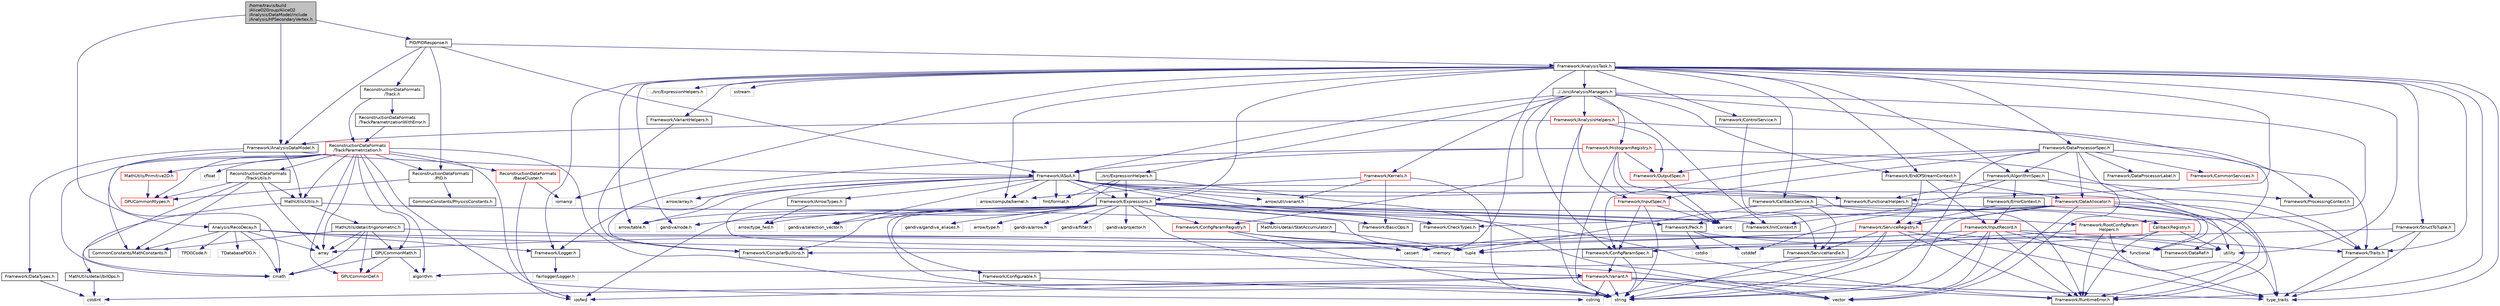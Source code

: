 digraph "/home/travis/build/AliceO2Group/AliceO2/Analysis/DataModel/include/Analysis/HFSecondaryVertex.h"
{
 // INTERACTIVE_SVG=YES
  bgcolor="transparent";
  edge [fontname="Helvetica",fontsize="10",labelfontname="Helvetica",labelfontsize="10"];
  node [fontname="Helvetica",fontsize="10",shape=record];
  Node0 [label="/home/travis/build\l/AliceO2Group/AliceO2\l/Analysis/DataModel/include\l/Analysis/HFSecondaryVertex.h",height=0.2,width=0.4,color="black", fillcolor="grey75", style="filled", fontcolor="black"];
  Node0 -> Node1 [color="midnightblue",fontsize="10",style="solid",fontname="Helvetica"];
  Node1 [label="Framework/AnalysisDataModel.h",height=0.2,width=0.4,color="black",URL="$d2/d8c/AnalysisDataModel_8h.html"];
  Node1 -> Node2 [color="midnightblue",fontsize="10",style="solid",fontname="Helvetica"];
  Node2 [label="Framework/ASoA.h",height=0.2,width=0.4,color="black",URL="$de/d33/ASoA_8h.html"];
  Node2 -> Node3 [color="midnightblue",fontsize="10",style="solid",fontname="Helvetica"];
  Node3 [label="Framework/Pack.h",height=0.2,width=0.4,color="black",URL="$dd/dce/Pack_8h.html"];
  Node3 -> Node4 [color="midnightblue",fontsize="10",style="solid",fontname="Helvetica"];
  Node4 [label="cstddef",height=0.2,width=0.4,color="grey75"];
  Node3 -> Node5 [color="midnightblue",fontsize="10",style="solid",fontname="Helvetica"];
  Node5 [label="utility",height=0.2,width=0.4,color="grey75"];
  Node3 -> Node6 [color="midnightblue",fontsize="10",style="solid",fontname="Helvetica"];
  Node6 [label="cstdio",height=0.2,width=0.4,color="grey75"];
  Node2 -> Node7 [color="midnightblue",fontsize="10",style="solid",fontname="Helvetica"];
  Node7 [label="Framework/CheckTypes.h",height=0.2,width=0.4,color="black",URL="$d1/d00/CheckTypes_8h.html"];
  Node2 -> Node8 [color="midnightblue",fontsize="10",style="solid",fontname="Helvetica"];
  Node8 [label="Framework/FunctionalHelpers.h",height=0.2,width=0.4,color="black",URL="$de/d9b/FunctionalHelpers_8h.html"];
  Node8 -> Node3 [color="midnightblue",fontsize="10",style="solid",fontname="Helvetica"];
  Node8 -> Node9 [color="midnightblue",fontsize="10",style="solid",fontname="Helvetica"];
  Node9 [label="functional",height=0.2,width=0.4,color="grey75"];
  Node2 -> Node10 [color="midnightblue",fontsize="10",style="solid",fontname="Helvetica"];
  Node10 [label="Framework/CompilerBuiltins.h",height=0.2,width=0.4,color="black",URL="$d9/de8/CompilerBuiltins_8h.html"];
  Node2 -> Node11 [color="midnightblue",fontsize="10",style="solid",fontname="Helvetica"];
  Node11 [label="Framework/Traits.h",height=0.2,width=0.4,color="black",URL="$db/d31/Traits_8h.html"];
  Node11 -> Node12 [color="midnightblue",fontsize="10",style="solid",fontname="Helvetica"];
  Node12 [label="type_traits",height=0.2,width=0.4,color="grey75"];
  Node2 -> Node13 [color="midnightblue",fontsize="10",style="solid",fontname="Helvetica"];
  Node13 [label="Framework/Expressions.h",height=0.2,width=0.4,color="black",URL="$d0/d91/Expressions_8h.html"];
  Node13 -> Node14 [color="midnightblue",fontsize="10",style="solid",fontname="Helvetica"];
  Node14 [label="Framework/BasicOps.h",height=0.2,width=0.4,color="black",URL="$dd/dc2/BasicOps_8h.html"];
  Node13 -> Node10 [color="midnightblue",fontsize="10",style="solid",fontname="Helvetica"];
  Node13 -> Node3 [color="midnightblue",fontsize="10",style="solid",fontname="Helvetica"];
  Node13 -> Node7 [color="midnightblue",fontsize="10",style="solid",fontname="Helvetica"];
  Node13 -> Node15 [color="midnightblue",fontsize="10",style="solid",fontname="Helvetica"];
  Node15 [label="Framework/Configurable.h",height=0.2,width=0.4,color="black",URL="$d9/dff/Configurable_8h.html"];
  Node15 -> Node16 [color="midnightblue",fontsize="10",style="solid",fontname="Helvetica"];
  Node16 [label="string",height=0.2,width=0.4,color="grey75"];
  Node13 -> Node17 [color="midnightblue",fontsize="10",style="solid",fontname="Helvetica"];
  Node17 [label="Framework/Variant.h",height=0.2,width=0.4,color="red",URL="$de/d56/Variant_8h.html"];
  Node17 -> Node18 [color="midnightblue",fontsize="10",style="solid",fontname="Helvetica"];
  Node18 [label="Framework/RuntimeError.h",height=0.2,width=0.4,color="black",URL="$d1/d76/RuntimeError_8h.html"];
  Node17 -> Node12 [color="midnightblue",fontsize="10",style="solid",fontname="Helvetica"];
  Node17 -> Node19 [color="midnightblue",fontsize="10",style="solid",fontname="Helvetica"];
  Node19 [label="cstring",height=0.2,width=0.4,color="grey75"];
  Node17 -> Node20 [color="midnightblue",fontsize="10",style="solid",fontname="Helvetica"];
  Node20 [label="cstdint",height=0.2,width=0.4,color="grey75"];
  Node17 -> Node22 [color="midnightblue",fontsize="10",style="solid",fontname="Helvetica"];
  Node22 [label="iosfwd",height=0.2,width=0.4,color="grey75"];
  Node17 -> Node25 [color="midnightblue",fontsize="10",style="solid",fontname="Helvetica"];
  Node25 [label="vector",height=0.2,width=0.4,color="grey75"];
  Node17 -> Node16 [color="midnightblue",fontsize="10",style="solid",fontname="Helvetica"];
  Node13 -> Node26 [color="midnightblue",fontsize="10",style="solid",fontname="Helvetica"];
  Node26 [label="Framework/InitContext.h",height=0.2,width=0.4,color="black",URL="$d4/d2b/InitContext_8h.html"];
  Node13 -> Node27 [color="midnightblue",fontsize="10",style="solid",fontname="Helvetica"];
  Node27 [label="Framework/ConfigParamRegistry.h",height=0.2,width=0.4,color="red",URL="$de/dc6/ConfigParamRegistry_8h.html"];
  Node27 -> Node33 [color="midnightblue",fontsize="10",style="solid",fontname="Helvetica"];
  Node33 [label="memory",height=0.2,width=0.4,color="grey75"];
  Node27 -> Node16 [color="midnightblue",fontsize="10",style="solid",fontname="Helvetica"];
  Node27 -> Node34 [color="midnightblue",fontsize="10",style="solid",fontname="Helvetica"];
  Node34 [label="cassert",height=0.2,width=0.4,color="grey75"];
  Node13 -> Node35 [color="midnightblue",fontsize="10",style="solid",fontname="Helvetica"];
  Node35 [label="Framework/RootConfigParam\lHelpers.h",height=0.2,width=0.4,color="red",URL="$da/d88/RootConfigParamHelpers_8h.html"];
  Node35 -> Node29 [color="midnightblue",fontsize="10",style="solid",fontname="Helvetica"];
  Node29 [label="Framework/ConfigParamSpec.h",height=0.2,width=0.4,color="black",URL="$d0/d1c/ConfigParamSpec_8h.html"];
  Node29 -> Node17 [color="midnightblue",fontsize="10",style="solid",fontname="Helvetica"];
  Node29 -> Node16 [color="midnightblue",fontsize="10",style="solid",fontname="Helvetica"];
  Node35 -> Node18 [color="midnightblue",fontsize="10",style="solid",fontname="Helvetica"];
  Node35 -> Node12 [color="midnightblue",fontsize="10",style="solid",fontname="Helvetica"];
  Node13 -> Node18 [color="midnightblue",fontsize="10",style="solid",fontname="Helvetica"];
  Node13 -> Node38 [color="midnightblue",fontsize="10",style="solid",fontname="Helvetica"];
  Node38 [label="arrow/type_fwd.h",height=0.2,width=0.4,color="grey75"];
  Node13 -> Node39 [color="midnightblue",fontsize="10",style="solid",fontname="Helvetica"];
  Node39 [label="gandiva/gandiva_aliases.h",height=0.2,width=0.4,color="grey75"];
  Node13 -> Node40 [color="midnightblue",fontsize="10",style="solid",fontname="Helvetica"];
  Node40 [label="arrow/type.h",height=0.2,width=0.4,color="grey75"];
  Node13 -> Node41 [color="midnightblue",fontsize="10",style="solid",fontname="Helvetica"];
  Node41 [label="gandiva/arrow.h",height=0.2,width=0.4,color="grey75"];
  Node13 -> Node42 [color="midnightblue",fontsize="10",style="solid",fontname="Helvetica"];
  Node42 [label="arrow/table.h",height=0.2,width=0.4,color="grey75"];
  Node13 -> Node43 [color="midnightblue",fontsize="10",style="solid",fontname="Helvetica"];
  Node43 [label="gandiva/selection_vector.h",height=0.2,width=0.4,color="grey75"];
  Node13 -> Node44 [color="midnightblue",fontsize="10",style="solid",fontname="Helvetica"];
  Node44 [label="gandiva/node.h",height=0.2,width=0.4,color="grey75"];
  Node13 -> Node45 [color="midnightblue",fontsize="10",style="solid",fontname="Helvetica"];
  Node45 [label="gandiva/filter.h",height=0.2,width=0.4,color="grey75"];
  Node13 -> Node46 [color="midnightblue",fontsize="10",style="solid",fontname="Helvetica"];
  Node46 [label="gandiva/projector.h",height=0.2,width=0.4,color="grey75"];
  Node13 -> Node47 [color="midnightblue",fontsize="10",style="solid",fontname="Helvetica"];
  Node47 [label="variant",height=0.2,width=0.4,color="grey75"];
  Node13 -> Node16 [color="midnightblue",fontsize="10",style="solid",fontname="Helvetica"];
  Node13 -> Node33 [color="midnightblue",fontsize="10",style="solid",fontname="Helvetica"];
  Node2 -> Node48 [color="midnightblue",fontsize="10",style="solid",fontname="Helvetica"];
  Node48 [label="Framework/ArrowTypes.h",height=0.2,width=0.4,color="black",URL="$d4/de7/ArrowTypes_8h.html"];
  Node48 -> Node38 [color="midnightblue",fontsize="10",style="solid",fontname="Helvetica"];
  Node2 -> Node18 [color="midnightblue",fontsize="10",style="solid",fontname="Helvetica"];
  Node2 -> Node42 [color="midnightblue",fontsize="10",style="solid",fontname="Helvetica"];
  Node2 -> Node49 [color="midnightblue",fontsize="10",style="solid",fontname="Helvetica"];
  Node49 [label="arrow/array.h",height=0.2,width=0.4,color="grey75"];
  Node2 -> Node50 [color="midnightblue",fontsize="10",style="solid",fontname="Helvetica"];
  Node50 [label="arrow/util/variant.h",height=0.2,width=0.4,color="grey75"];
  Node2 -> Node51 [color="midnightblue",fontsize="10",style="solid",fontname="Helvetica"];
  Node51 [label="arrow/compute/kernel.h",height=0.2,width=0.4,color="grey75"];
  Node2 -> Node43 [color="midnightblue",fontsize="10",style="solid",fontname="Helvetica"];
  Node2 -> Node34 [color="midnightblue",fontsize="10",style="solid",fontname="Helvetica"];
  Node2 -> Node52 [color="midnightblue",fontsize="10",style="solid",fontname="Helvetica"];
  Node52 [label="fmt/format.h",height=0.2,width=0.4,color="grey75"];
  Node1 -> Node53 [color="midnightblue",fontsize="10",style="solid",fontname="Helvetica"];
  Node53 [label="MathUtils/Utils.h",height=0.2,width=0.4,color="black",URL="$d9/d52/Common_2MathUtils_2include_2MathUtils_2Utils_8h.html"];
  Node53 -> Node54 [color="midnightblue",fontsize="10",style="solid",fontname="Helvetica"];
  Node54 [label="MathUtils/detail/bitOps.h",height=0.2,width=0.4,color="black",URL="$de/def/bitOps_8h.html"];
  Node54 -> Node20 [color="midnightblue",fontsize="10",style="solid",fontname="Helvetica"];
  Node53 -> Node55 [color="midnightblue",fontsize="10",style="solid",fontname="Helvetica"];
  Node55 [label="MathUtils/detail/StatAccumulator.h",height=0.2,width=0.4,color="black",URL="$d3/dfc/StatAccumulator_8h.html"];
  Node55 -> Node56 [color="midnightblue",fontsize="10",style="solid",fontname="Helvetica"];
  Node56 [label="tuple",height=0.2,width=0.4,color="grey75"];
  Node53 -> Node57 [color="midnightblue",fontsize="10",style="solid",fontname="Helvetica"];
  Node57 [label="MathUtils/detail/trigonometric.h",height=0.2,width=0.4,color="black",URL="$dd/d7d/trigonometric_8h.html"];
  Node57 -> Node58 [color="midnightblue",fontsize="10",style="solid",fontname="Helvetica"];
  Node58 [label="array",height=0.2,width=0.4,color="grey75"];
  Node57 -> Node59 [color="midnightblue",fontsize="10",style="solid",fontname="Helvetica"];
  Node59 [label="cmath",height=0.2,width=0.4,color="grey75"];
  Node57 -> Node56 [color="midnightblue",fontsize="10",style="solid",fontname="Helvetica"];
  Node57 -> Node60 [color="midnightblue",fontsize="10",style="solid",fontname="Helvetica"];
  Node60 [label="GPUCommonDef.h",height=0.2,width=0.4,color="red",URL="$df/d21/GPUCommonDef_8h.html"];
  Node57 -> Node63 [color="midnightblue",fontsize="10",style="solid",fontname="Helvetica"];
  Node63 [label="GPUCommonMath.h",height=0.2,width=0.4,color="black",URL="$d6/da2/GPUCommonMath_8h.html"];
  Node63 -> Node60 [color="midnightblue",fontsize="10",style="solid",fontname="Helvetica"];
  Node63 -> Node59 [color="midnightblue",fontsize="10",style="solid",fontname="Helvetica"];
  Node63 -> Node64 [color="midnightblue",fontsize="10",style="solid",fontname="Helvetica"];
  Node64 [label="algorithm",height=0.2,width=0.4,color="grey75"];
  Node57 -> Node65 [color="midnightblue",fontsize="10",style="solid",fontname="Helvetica"];
  Node65 [label="CommonConstants/MathConstants.h",height=0.2,width=0.4,color="black",URL="$d6/d84/MathConstants_8h.html",tooltip="useful math constants "];
  Node1 -> Node59 [color="midnightblue",fontsize="10",style="solid",fontname="Helvetica"];
  Node1 -> Node66 [color="midnightblue",fontsize="10",style="solid",fontname="Helvetica"];
  Node66 [label="Framework/DataTypes.h",height=0.2,width=0.4,color="black",URL="$d2/d12/DataTypes_8h.html"];
  Node66 -> Node20 [color="midnightblue",fontsize="10",style="solid",fontname="Helvetica"];
  Node0 -> Node67 [color="midnightblue",fontsize="10",style="solid",fontname="Helvetica"];
  Node67 [label="Analysis/RecoDecay.h",height=0.2,width=0.4,color="black",URL="$dc/dca/RecoDecay_8h.html",tooltip="Implementation of the RecoDecay class. "];
  Node67 -> Node56 [color="midnightblue",fontsize="10",style="solid",fontname="Helvetica"];
  Node67 -> Node25 [color="midnightblue",fontsize="10",style="solid",fontname="Helvetica"];
  Node67 -> Node58 [color="midnightblue",fontsize="10",style="solid",fontname="Helvetica"];
  Node67 -> Node59 [color="midnightblue",fontsize="10",style="solid",fontname="Helvetica"];
  Node67 -> Node68 [color="midnightblue",fontsize="10",style="solid",fontname="Helvetica"];
  Node68 [label="TDatabasePDG.h",height=0.2,width=0.4,color="grey75"];
  Node67 -> Node69 [color="midnightblue",fontsize="10",style="solid",fontname="Helvetica"];
  Node69 [label="TPDGCode.h",height=0.2,width=0.4,color="grey75"];
  Node67 -> Node65 [color="midnightblue",fontsize="10",style="solid",fontname="Helvetica"];
  Node67 -> Node70 [color="midnightblue",fontsize="10",style="solid",fontname="Helvetica"];
  Node70 [label="Framework/Logger.h",height=0.2,width=0.4,color="black",URL="$dd/da4/Logger_8h.html"];
  Node70 -> Node71 [color="midnightblue",fontsize="10",style="solid",fontname="Helvetica"];
  Node71 [label="fairlogger/Logger.h",height=0.2,width=0.4,color="grey75"];
  Node0 -> Node72 [color="midnightblue",fontsize="10",style="solid",fontname="Helvetica"];
  Node72 [label="PID/PIDResponse.h",height=0.2,width=0.4,color="black",URL="$d1/d98/PIDResponse_8h.html",tooltip="Set of tables, tasks and utilities to provide the interface between the analysis data model and the P..."];
  Node72 -> Node2 [color="midnightblue",fontsize="10",style="solid",fontname="Helvetica"];
  Node72 -> Node73 [color="midnightblue",fontsize="10",style="solid",fontname="Helvetica"];
  Node73 [label="Framework/AnalysisTask.h",height=0.2,width=0.4,color="black",URL="$d6/d57/AnalysisTask_8h.html"];
  Node73 -> Node74 [color="midnightblue",fontsize="10",style="solid",fontname="Helvetica"];
  Node74 [label="../../src/AnalysisManagers.h",height=0.2,width=0.4,color="black",URL="$df/db8/AnalysisManagers_8h.html"];
  Node74 -> Node75 [color="midnightblue",fontsize="10",style="solid",fontname="Helvetica"];
  Node75 [label="Framework/AnalysisHelpers.h",height=0.2,width=0.4,color="red",URL="$db/d34/AnalysisHelpers_8h.html"];
  Node75 -> Node11 [color="midnightblue",fontsize="10",style="solid",fontname="Helvetica"];
  Node75 -> Node1 [color="midnightblue",fontsize="10",style="solid",fontname="Helvetica"];
  Node75 -> Node85 [color="midnightblue",fontsize="10",style="solid",fontname="Helvetica"];
  Node85 [label="Framework/OutputSpec.h",height=0.2,width=0.4,color="red",URL="$db/d2d/OutputSpec_8h.html"];
  Node85 -> Node47 [color="midnightblue",fontsize="10",style="solid",fontname="Helvetica"];
  Node75 -> Node105 [color="midnightblue",fontsize="10",style="solid",fontname="Helvetica"];
  Node105 [label="Framework/InputSpec.h",height=0.2,width=0.4,color="red",URL="$d5/d3f/InputSpec_8h.html"];
  Node105 -> Node29 [color="midnightblue",fontsize="10",style="solid",fontname="Helvetica"];
  Node105 -> Node16 [color="midnightblue",fontsize="10",style="solid",fontname="Helvetica"];
  Node105 -> Node47 [color="midnightblue",fontsize="10",style="solid",fontname="Helvetica"];
  Node75 -> Node16 [color="midnightblue",fontsize="10",style="solid",fontname="Helvetica"];
  Node74 -> Node115 [color="midnightblue",fontsize="10",style="solid",fontname="Helvetica"];
  Node115 [label="Framework/Kernels.h",height=0.2,width=0.4,color="red",URL="$d0/d92/Kernels_8h.html"];
  Node115 -> Node14 [color="midnightblue",fontsize="10",style="solid",fontname="Helvetica"];
  Node115 -> Node51 [color="midnightblue",fontsize="10",style="solid",fontname="Helvetica"];
  Node115 -> Node50 [color="midnightblue",fontsize="10",style="solid",fontname="Helvetica"];
  Node115 -> Node16 [color="midnightblue",fontsize="10",style="solid",fontname="Helvetica"];
  Node74 -> Node2 [color="midnightblue",fontsize="10",style="solid",fontname="Helvetica"];
  Node74 -> Node117 [color="midnightblue",fontsize="10",style="solid",fontname="Helvetica"];
  Node117 [label="Framework/ProcessingContext.h",height=0.2,width=0.4,color="black",URL="$de/d6a/ProcessingContext_8h.html"];
  Node74 -> Node118 [color="midnightblue",fontsize="10",style="solid",fontname="Helvetica"];
  Node118 [label="Framework/EndOfStreamContext.h",height=0.2,width=0.4,color="black",URL="$d0/d77/EndOfStreamContext_8h.html"];
  Node118 -> Node119 [color="midnightblue",fontsize="10",style="solid",fontname="Helvetica"];
  Node119 [label="Framework/InputRecord.h",height=0.2,width=0.4,color="red",URL="$d6/d5c/InputRecord_8h.html"];
  Node119 -> Node120 [color="midnightblue",fontsize="10",style="solid",fontname="Helvetica"];
  Node120 [label="Framework/DataRef.h",height=0.2,width=0.4,color="black",URL="$d5/dfb/DataRef_8h.html"];
  Node119 -> Node11 [color="midnightblue",fontsize="10",style="solid",fontname="Helvetica"];
  Node119 -> Node18 [color="midnightblue",fontsize="10",style="solid",fontname="Helvetica"];
  Node119 -> Node16 [color="midnightblue",fontsize="10",style="solid",fontname="Helvetica"];
  Node119 -> Node25 [color="midnightblue",fontsize="10",style="solid",fontname="Helvetica"];
  Node119 -> Node19 [color="midnightblue",fontsize="10",style="solid",fontname="Helvetica"];
  Node119 -> Node34 [color="midnightblue",fontsize="10",style="solid",fontname="Helvetica"];
  Node119 -> Node33 [color="midnightblue",fontsize="10",style="solid",fontname="Helvetica"];
  Node119 -> Node12 [color="midnightblue",fontsize="10",style="solid",fontname="Helvetica"];
  Node118 -> Node157 [color="midnightblue",fontsize="10",style="solid",fontname="Helvetica"];
  Node157 [label="Framework/ServiceRegistry.h",height=0.2,width=0.4,color="red",URL="$d8/d17/ServiceRegistry_8h.html"];
  Node157 -> Node158 [color="midnightblue",fontsize="10",style="solid",fontname="Helvetica"];
  Node158 [label="Framework/ServiceHandle.h",height=0.2,width=0.4,color="black",URL="$d3/d28/ServiceHandle_8h.html"];
  Node158 -> Node16 [color="midnightblue",fontsize="10",style="solid",fontname="Helvetica"];
  Node157 -> Node10 [color="midnightblue",fontsize="10",style="solid",fontname="Helvetica"];
  Node157 -> Node18 [color="midnightblue",fontsize="10",style="solid",fontname="Helvetica"];
  Node157 -> Node64 [color="midnightblue",fontsize="10",style="solid",fontname="Helvetica"];
  Node157 -> Node58 [color="midnightblue",fontsize="10",style="solid",fontname="Helvetica"];
  Node157 -> Node9 [color="midnightblue",fontsize="10",style="solid",fontname="Helvetica"];
  Node157 -> Node16 [color="midnightblue",fontsize="10",style="solid",fontname="Helvetica"];
  Node157 -> Node12 [color="midnightblue",fontsize="10",style="solid",fontname="Helvetica"];
  Node118 -> Node172 [color="midnightblue",fontsize="10",style="solid",fontname="Helvetica"];
  Node172 [label="Framework/DataAllocator.h",height=0.2,width=0.4,color="red",URL="$d1/d28/DataAllocator_8h.html"];
  Node172 -> Node11 [color="midnightblue",fontsize="10",style="solid",fontname="Helvetica"];
  Node172 -> Node7 [color="midnightblue",fontsize="10",style="solid",fontname="Helvetica"];
  Node172 -> Node157 [color="midnightblue",fontsize="10",style="solid",fontname="Helvetica"];
  Node172 -> Node18 [color="midnightblue",fontsize="10",style="solid",fontname="Helvetica"];
  Node172 -> Node25 [color="midnightblue",fontsize="10",style="solid",fontname="Helvetica"];
  Node172 -> Node16 [color="midnightblue",fontsize="10",style="solid",fontname="Helvetica"];
  Node172 -> Node5 [color="midnightblue",fontsize="10",style="solid",fontname="Helvetica"];
  Node172 -> Node12 [color="midnightblue",fontsize="10",style="solid",fontname="Helvetica"];
  Node172 -> Node4 [color="midnightblue",fontsize="10",style="solid",fontname="Helvetica"];
  Node74 -> Node184 [color="midnightblue",fontsize="10",style="solid",fontname="Helvetica"];
  Node184 [label="Framework/HistogramRegistry.h",height=0.2,width=0.4,color="red",URL="$da/dd6/HistogramRegistry_8h.html"];
  Node184 -> Node2 [color="midnightblue",fontsize="10",style="solid",fontname="Helvetica"];
  Node184 -> Node8 [color="midnightblue",fontsize="10",style="solid",fontname="Helvetica"];
  Node184 -> Node70 [color="midnightblue",fontsize="10",style="solid",fontname="Helvetica"];
  Node184 -> Node85 [color="midnightblue",fontsize="10",style="solid",fontname="Helvetica"];
  Node184 -> Node18 [color="midnightblue",fontsize="10",style="solid",fontname="Helvetica"];
  Node184 -> Node16 [color="midnightblue",fontsize="10",style="solid",fontname="Helvetica"];
  Node184 -> Node47 [color="midnightblue",fontsize="10",style="solid",fontname="Helvetica"];
  Node74 -> Node29 [color="midnightblue",fontsize="10",style="solid",fontname="Helvetica"];
  Node74 -> Node27 [color="midnightblue",fontsize="10",style="solid",fontname="Helvetica"];
  Node74 -> Node26 [color="midnightblue",fontsize="10",style="solid",fontname="Helvetica"];
  Node74 -> Node35 [color="midnightblue",fontsize="10",style="solid",fontname="Helvetica"];
  Node74 -> Node196 [color="midnightblue",fontsize="10",style="solid",fontname="Helvetica"];
  Node196 [label="../src/ExpressionHelpers.h",height=0.2,width=0.4,color="black",URL="$d1/d83/ExpressionHelpers_8h.html"];
  Node196 -> Node13 [color="midnightblue",fontsize="10",style="solid",fontname="Helvetica"];
  Node196 -> Node25 [color="midnightblue",fontsize="10",style="solid",fontname="Helvetica"];
  Node196 -> Node22 [color="midnightblue",fontsize="10",style="solid",fontname="Helvetica"];
  Node196 -> Node52 [color="midnightblue",fontsize="10",style="solid",fontname="Helvetica"];
  Node73 -> Node197 [color="midnightblue",fontsize="10",style="solid",fontname="Helvetica"];
  Node197 [label="Framework/AlgorithmSpec.h",height=0.2,width=0.4,color="black",URL="$d0/d14/AlgorithmSpec_8h.html"];
  Node197 -> Node117 [color="midnightblue",fontsize="10",style="solid",fontname="Helvetica"];
  Node197 -> Node198 [color="midnightblue",fontsize="10",style="solid",fontname="Helvetica"];
  Node198 [label="Framework/ErrorContext.h",height=0.2,width=0.4,color="black",URL="$d7/dad/ErrorContext_8h.html"];
  Node198 -> Node119 [color="midnightblue",fontsize="10",style="solid",fontname="Helvetica"];
  Node198 -> Node157 [color="midnightblue",fontsize="10",style="solid",fontname="Helvetica"];
  Node198 -> Node18 [color="midnightblue",fontsize="10",style="solid",fontname="Helvetica"];
  Node197 -> Node26 [color="midnightblue",fontsize="10",style="solid",fontname="Helvetica"];
  Node197 -> Node8 [color="midnightblue",fontsize="10",style="solid",fontname="Helvetica"];
  Node197 -> Node9 [color="midnightblue",fontsize="10",style="solid",fontname="Helvetica"];
  Node73 -> Node199 [color="midnightblue",fontsize="10",style="solid",fontname="Helvetica"];
  Node199 [label="Framework/CallbackService.h",height=0.2,width=0.4,color="black",URL="$d9/d7f/CallbackService_8h.html"];
  Node199 -> Node200 [color="midnightblue",fontsize="10",style="solid",fontname="Helvetica"];
  Node200 [label="CallbackRegistry.h",height=0.2,width=0.4,color="red",URL="$d7/d3e/CallbackRegistry_8h.html",tooltip="A generic registry for callbacks. "];
  Node200 -> Node18 [color="midnightblue",fontsize="10",style="solid",fontname="Helvetica"];
  Node200 -> Node56 [color="midnightblue",fontsize="10",style="solid",fontname="Helvetica"];
  Node200 -> Node5 [color="midnightblue",fontsize="10",style="solid",fontname="Helvetica"];
  Node199 -> Node158 [color="midnightblue",fontsize="10",style="solid",fontname="Helvetica"];
  Node199 -> Node56 [color="midnightblue",fontsize="10",style="solid",fontname="Helvetica"];
  Node73 -> Node201 [color="midnightblue",fontsize="10",style="solid",fontname="Helvetica"];
  Node201 [label="Framework/ControlService.h",height=0.2,width=0.4,color="black",URL="$d2/d43/ControlService_8h.html"];
  Node201 -> Node158 [color="midnightblue",fontsize="10",style="solid",fontname="Helvetica"];
  Node73 -> Node202 [color="midnightblue",fontsize="10",style="solid",fontname="Helvetica"];
  Node202 [label="Framework/DataProcessorSpec.h",height=0.2,width=0.4,color="black",URL="$d0/df4/DataProcessorSpec_8h.html"];
  Node202 -> Node197 [color="midnightblue",fontsize="10",style="solid",fontname="Helvetica"];
  Node202 -> Node29 [color="midnightblue",fontsize="10",style="solid",fontname="Helvetica"];
  Node202 -> Node203 [color="midnightblue",fontsize="10",style="solid",fontname="Helvetica"];
  Node203 [label="Framework/DataProcessorLabel.h",height=0.2,width=0.4,color="black",URL="$d1/df2/DataProcessorLabel_8h.html"];
  Node202 -> Node120 [color="midnightblue",fontsize="10",style="solid",fontname="Helvetica"];
  Node202 -> Node172 [color="midnightblue",fontsize="10",style="solid",fontname="Helvetica"];
  Node202 -> Node105 [color="midnightblue",fontsize="10",style="solid",fontname="Helvetica"];
  Node202 -> Node85 [color="midnightblue",fontsize="10",style="solid",fontname="Helvetica"];
  Node202 -> Node204 [color="midnightblue",fontsize="10",style="solid",fontname="Helvetica"];
  Node204 [label="Framework/CommonServices.h",height=0.2,width=0.4,color="red",URL="$d8/d02/CommonServices_8h.html"];
  Node202 -> Node16 [color="midnightblue",fontsize="10",style="solid",fontname="Helvetica"];
  Node202 -> Node25 [color="midnightblue",fontsize="10",style="solid",fontname="Helvetica"];
  Node73 -> Node13 [color="midnightblue",fontsize="10",style="solid",fontname="Helvetica"];
  Node73 -> Node205 [color="midnightblue",fontsize="10",style="solid",fontname="Helvetica"];
  Node205 [label="../src/ExpressionHelpers.h",height=0.2,width=0.4,color="grey75"];
  Node73 -> Node118 [color="midnightblue",fontsize="10",style="solid",fontname="Helvetica"];
  Node73 -> Node70 [color="midnightblue",fontsize="10",style="solid",fontname="Helvetica"];
  Node73 -> Node77 [color="midnightblue",fontsize="10",style="solid",fontname="Helvetica"];
  Node77 [label="Framework/StructToTuple.h",height=0.2,width=0.4,color="black",URL="$db/d4f/StructToTuple_8h.html"];
  Node77 -> Node11 [color="midnightblue",fontsize="10",style="solid",fontname="Helvetica"];
  Node77 -> Node56 [color="midnightblue",fontsize="10",style="solid",fontname="Helvetica"];
  Node77 -> Node12 [color="midnightblue",fontsize="10",style="solid",fontname="Helvetica"];
  Node73 -> Node8 [color="midnightblue",fontsize="10",style="solid",fontname="Helvetica"];
  Node73 -> Node11 [color="midnightblue",fontsize="10",style="solid",fontname="Helvetica"];
  Node73 -> Node78 [color="midnightblue",fontsize="10",style="solid",fontname="Helvetica"];
  Node78 [label="Framework/VariantHelpers.h",height=0.2,width=0.4,color="black",URL="$d7/dbe/VariantHelpers_8h.html"];
  Node78 -> Node10 [color="midnightblue",fontsize="10",style="solid",fontname="Helvetica"];
  Node73 -> Node18 [color="midnightblue",fontsize="10",style="solid",fontname="Helvetica"];
  Node73 -> Node51 [color="midnightblue",fontsize="10",style="solid",fontname="Helvetica"];
  Node73 -> Node42 [color="midnightblue",fontsize="10",style="solid",fontname="Helvetica"];
  Node73 -> Node44 [color="midnightblue",fontsize="10",style="solid",fontname="Helvetica"];
  Node73 -> Node12 [color="midnightblue",fontsize="10",style="solid",fontname="Helvetica"];
  Node73 -> Node5 [color="midnightblue",fontsize="10",style="solid",fontname="Helvetica"];
  Node73 -> Node33 [color="midnightblue",fontsize="10",style="solid",fontname="Helvetica"];
  Node73 -> Node80 [color="midnightblue",fontsize="10",style="solid",fontname="Helvetica"];
  Node80 [label="sstream",height=0.2,width=0.4,color="grey75"];
  Node73 -> Node206 [color="midnightblue",fontsize="10",style="solid",fontname="Helvetica"];
  Node206 [label="iomanip",height=0.2,width=0.4,color="grey75"];
  Node72 -> Node1 [color="midnightblue",fontsize="10",style="solid",fontname="Helvetica"];
  Node72 -> Node207 [color="midnightblue",fontsize="10",style="solid",fontname="Helvetica"];
  Node207 [label="ReconstructionDataFormats\l/Track.h",height=0.2,width=0.4,color="black",URL="$d7/d8b/DataFormats_2Reconstruction_2include_2ReconstructionDataFormats_2Track_8h.html"];
  Node207 -> Node208 [color="midnightblue",fontsize="10",style="solid",fontname="Helvetica"];
  Node208 [label="ReconstructionDataFormats\l/TrackParametrization.h",height=0.2,width=0.4,color="red",URL="$d2/d98/TrackParametrization_8h.html"];
  Node208 -> Node60 [color="midnightblue",fontsize="10",style="solid",fontname="Helvetica"];
  Node208 -> Node209 [color="midnightblue",fontsize="10",style="solid",fontname="Helvetica"];
  Node209 [label="GPUCommonRtypes.h",height=0.2,width=0.4,color="red",URL="$d2/d45/GPUCommonRtypes_8h.html"];
  Node208 -> Node63 [color="midnightblue",fontsize="10",style="solid",fontname="Helvetica"];
  Node208 -> Node64 [color="midnightblue",fontsize="10",style="solid",fontname="Helvetica"];
  Node208 -> Node58 [color="midnightblue",fontsize="10",style="solid",fontname="Helvetica"];
  Node208 -> Node211 [color="midnightblue",fontsize="10",style="solid",fontname="Helvetica"];
  Node211 [label="cfloat",height=0.2,width=0.4,color="grey75"];
  Node208 -> Node59 [color="midnightblue",fontsize="10",style="solid",fontname="Helvetica"];
  Node208 -> Node19 [color="midnightblue",fontsize="10",style="solid",fontname="Helvetica"];
  Node208 -> Node22 [color="midnightblue",fontsize="10",style="solid",fontname="Helvetica"];
  Node208 -> Node212 [color="midnightblue",fontsize="10",style="solid",fontname="Helvetica"];
  Node212 [label="ReconstructionDataFormats\l/BaseCluster.h",height=0.2,width=0.4,color="red",URL="$d4/de2/BaseCluster_8h.html"];
  Node212 -> Node206 [color="midnightblue",fontsize="10",style="solid",fontname="Helvetica"];
  Node212 -> Node22 [color="midnightblue",fontsize="10",style="solid",fontname="Helvetica"];
  Node208 -> Node16 [color="midnightblue",fontsize="10",style="solid",fontname="Helvetica"];
  Node208 -> Node65 [color="midnightblue",fontsize="10",style="solid",fontname="Helvetica"];
  Node208 -> Node53 [color="midnightblue",fontsize="10",style="solid",fontname="Helvetica"];
  Node208 -> Node230 [color="midnightblue",fontsize="10",style="solid",fontname="Helvetica"];
  Node230 [label="MathUtils/Primitive2D.h",height=0.2,width=0.4,color="red",URL="$d8/d77/Primitive2D_8h.html",tooltip="Declarations of 2D primitives. "];
  Node230 -> Node209 [color="midnightblue",fontsize="10",style="solid",fontname="Helvetica"];
  Node208 -> Node234 [color="midnightblue",fontsize="10",style="solid",fontname="Helvetica"];
  Node234 [label="ReconstructionDataFormats\l/PID.h",height=0.2,width=0.4,color="black",URL="$d5/d08/DataFormats_2Reconstruction_2include_2ReconstructionDataFormats_2PID_8h.html"];
  Node234 -> Node209 [color="midnightblue",fontsize="10",style="solid",fontname="Helvetica"];
  Node234 -> Node235 [color="midnightblue",fontsize="10",style="solid",fontname="Helvetica"];
  Node235 [label="CommonConstants/PhysicsConstants.h",height=0.2,width=0.4,color="black",URL="$d3/d9d/PhysicsConstants_8h.html",tooltip="Header to collect physics constants. "];
  Node208 -> Node236 [color="midnightblue",fontsize="10",style="solid",fontname="Helvetica"];
  Node236 [label="ReconstructionDataFormats\l/TrackUtils.h",height=0.2,width=0.4,color="black",URL="$d2/d97/TrackUtils_8h.html"];
  Node236 -> Node209 [color="midnightblue",fontsize="10",style="solid",fontname="Helvetica"];
  Node236 -> Node58 [color="midnightblue",fontsize="10",style="solid",fontname="Helvetica"];
  Node236 -> Node59 [color="midnightblue",fontsize="10",style="solid",fontname="Helvetica"];
  Node236 -> Node53 [color="midnightblue",fontsize="10",style="solid",fontname="Helvetica"];
  Node236 -> Node65 [color="midnightblue",fontsize="10",style="solid",fontname="Helvetica"];
  Node207 -> Node237 [color="midnightblue",fontsize="10",style="solid",fontname="Helvetica"];
  Node237 [label="ReconstructionDataFormats\l/TrackParametrizationWithError.h",height=0.2,width=0.4,color="black",URL="$d3/d30/TrackParametrizationWithError_8h.html"];
  Node237 -> Node208 [color="midnightblue",fontsize="10",style="solid",fontname="Helvetica"];
  Node72 -> Node234 [color="midnightblue",fontsize="10",style="solid",fontname="Helvetica"];
}
